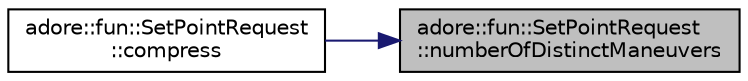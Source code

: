 digraph "adore::fun::SetPointRequest::numberOfDistinctManeuvers"
{
 // LATEX_PDF_SIZE
  edge [fontname="Helvetica",fontsize="10",labelfontname="Helvetica",labelfontsize="10"];
  node [fontname="Helvetica",fontsize="10",shape=record];
  rankdir="RL";
  Node1 [label="adore::fun::SetPointRequest\l::numberOfDistinctManeuvers",height=0.2,width=0.4,color="black", fillcolor="grey75", style="filled", fontcolor="black",tooltip=" "];
  Node1 -> Node2 [dir="back",color="midnightblue",fontsize="10",style="solid",fontname="Helvetica"];
  Node2 [label="adore::fun::SetPointRequest\l::compress",height=0.2,width=0.4,color="black", fillcolor="white", style="filled",URL="$classadore_1_1fun_1_1SetPointRequest.html#a7153e313b069ba64f4bcb49b06342e48",tooltip=" "];
}
